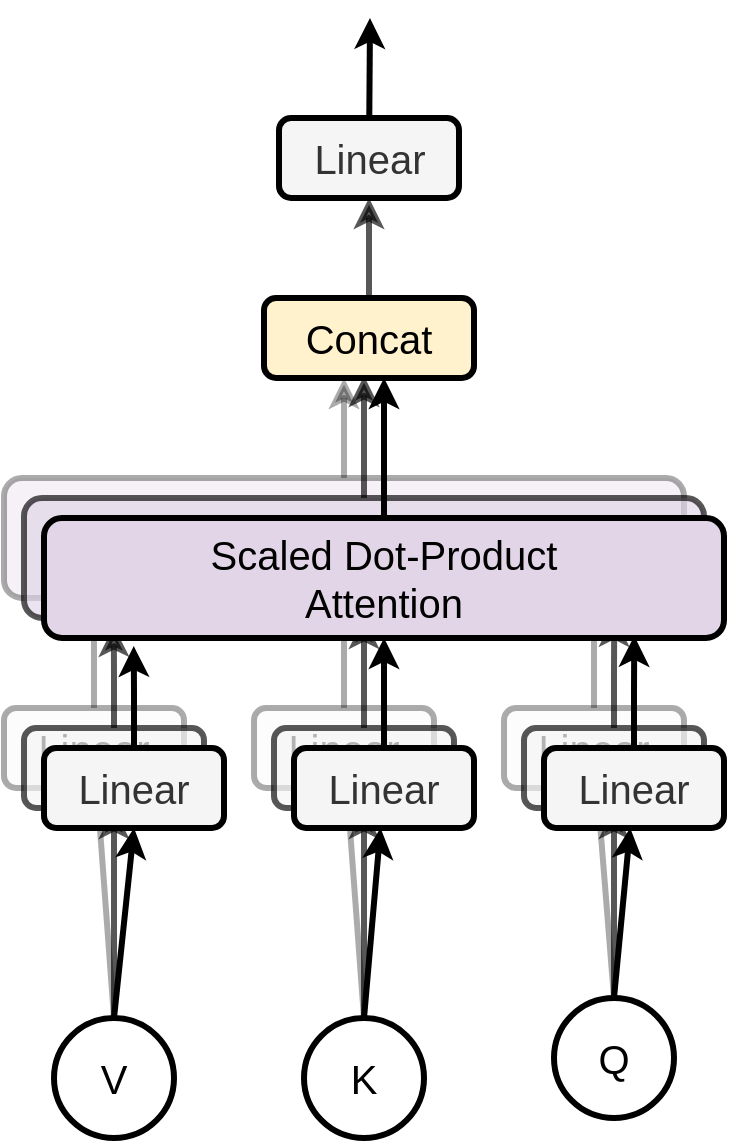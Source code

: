 <mxfile version="15.8.7" type="device"><diagram name="Page-1" id="edf60f1a-56cd-e834-aa8a-f176f3a09ee4"><mxGraphModel dx="1102" dy="1025" grid="1" gridSize="10" guides="1" tooltips="1" connect="1" arrows="1" fold="1" page="1" pageScale="1" pageWidth="1100" pageHeight="850" background="none" math="0" shadow="0"><root><mxCell id="0"/><mxCell id="1" parent="0"/><mxCell id="H6fPoE4Qbxdaj1Y3PN17-62" style="edgeStyle=none;rounded=0;orthogonalLoop=1;jettySize=auto;html=1;fontSize=20;startArrow=none;startFill=0;endArrow=classic;endFill=1;strokeWidth=3;" edge="1" parent="1" source="H6fPoE4Qbxdaj1Y3PN17-1"><mxGeometry relative="1" as="geometry"><mxPoint x="403" y="40" as="targetPoint"/></mxGeometry></mxCell><mxCell id="H6fPoE4Qbxdaj1Y3PN17-1" value="&lt;font style=&quot;font-size: 20px&quot;&gt;Linear&lt;/font&gt;" style="rounded=1;whiteSpace=wrap;html=1;strokeWidth=3;fillColor=#f5f5f5;fontColor=#333333;strokeColor=#000000;" vertex="1" parent="1"><mxGeometry x="357.5" y="90" width="90" height="40" as="geometry"/></mxCell><mxCell id="H6fPoE4Qbxdaj1Y3PN17-41" style="edgeStyle=orthogonalEdgeStyle;rounded=0;orthogonalLoop=1;jettySize=auto;html=1;exitX=0.5;exitY=0;exitDx=0;exitDy=0;entryX=0.5;entryY=1;entryDx=0;entryDy=0;fontSize=20;strokeWidth=3;opacity=33;" edge="1" parent="1" source="H6fPoE4Qbxdaj1Y3PN17-3"><mxGeometry relative="1" as="geometry"><mxPoint x="390" y="220" as="targetPoint"/></mxGeometry></mxCell><mxCell id="H6fPoE4Qbxdaj1Y3PN17-3" value="" style="rounded=1;whiteSpace=wrap;html=1;fontSize=20;strokeWidth=3;fillColor=#e1d5e7;strokeColor=#000000;opacity=33;" vertex="1" parent="1"><mxGeometry x="220" y="270" width="340" height="60" as="geometry"/></mxCell><mxCell id="H6fPoE4Qbxdaj1Y3PN17-8" style="edgeStyle=orthogonalEdgeStyle;rounded=0;orthogonalLoop=1;jettySize=auto;html=1;entryX=0.132;entryY=1.067;entryDx=0;entryDy=0;entryPerimeter=0;fontSize=20;strokeWidth=3;opacity=33;" edge="1" parent="1" source="H6fPoE4Qbxdaj1Y3PN17-5" target="H6fPoE4Qbxdaj1Y3PN17-3"><mxGeometry relative="1" as="geometry"/></mxCell><mxCell id="H6fPoE4Qbxdaj1Y3PN17-52" style="edgeStyle=none;rounded=0;orthogonalLoop=1;jettySize=auto;html=1;entryX=0.5;entryY=0;entryDx=0;entryDy=0;fontSize=20;startArrow=classic;startFill=1;endArrow=none;endFill=0;strokeWidth=3;opacity=33;" edge="1" parent="1" source="H6fPoE4Qbxdaj1Y3PN17-5" target="H6fPoE4Qbxdaj1Y3PN17-49"><mxGeometry relative="1" as="geometry"/></mxCell><mxCell id="H6fPoE4Qbxdaj1Y3PN17-5" value="&lt;font style=&quot;font-size: 20px&quot;&gt;Linear&lt;/font&gt;" style="rounded=1;whiteSpace=wrap;html=1;strokeWidth=3;fillColor=#f5f5f5;fontColor=#333333;strokeColor=#000000;opacity=33;" vertex="1" parent="1"><mxGeometry x="220" y="385" width="90" height="40" as="geometry"/></mxCell><mxCell id="H6fPoE4Qbxdaj1Y3PN17-9" style="edgeStyle=orthogonalEdgeStyle;rounded=0;orthogonalLoop=1;jettySize=auto;html=1;fontSize=20;strokeWidth=3;opacity=33;" edge="1" parent="1" source="H6fPoE4Qbxdaj1Y3PN17-6" target="H6fPoE4Qbxdaj1Y3PN17-3"><mxGeometry relative="1" as="geometry"/></mxCell><mxCell id="H6fPoE4Qbxdaj1Y3PN17-57" style="edgeStyle=none;rounded=0;orthogonalLoop=1;jettySize=auto;html=1;entryX=0.5;entryY=0;entryDx=0;entryDy=0;fontSize=20;startArrow=classic;startFill=1;endArrow=none;endFill=0;strokeWidth=3;opacity=33;" edge="1" parent="1" source="H6fPoE4Qbxdaj1Y3PN17-6" target="H6fPoE4Qbxdaj1Y3PN17-53"><mxGeometry relative="1" as="geometry"/></mxCell><mxCell id="H6fPoE4Qbxdaj1Y3PN17-6" value="&lt;font style=&quot;font-size: 20px&quot;&gt;Linear&lt;/font&gt;" style="rounded=1;whiteSpace=wrap;html=1;strokeWidth=3;fillColor=#f5f5f5;fontColor=#333333;strokeColor=#000000;opacity=33;" vertex="1" parent="1"><mxGeometry x="345" y="385" width="90" height="40" as="geometry"/></mxCell><mxCell id="H6fPoE4Qbxdaj1Y3PN17-12" style="edgeStyle=orthogonalEdgeStyle;rounded=0;orthogonalLoop=1;jettySize=auto;html=1;entryX=0.868;entryY=0.983;entryDx=0;entryDy=0;entryPerimeter=0;fontSize=20;strokeWidth=3;opacity=33;" edge="1" parent="1" source="H6fPoE4Qbxdaj1Y3PN17-7" target="H6fPoE4Qbxdaj1Y3PN17-3"><mxGeometry relative="1" as="geometry"/></mxCell><mxCell id="H6fPoE4Qbxdaj1Y3PN17-59" style="edgeStyle=none;rounded=0;orthogonalLoop=1;jettySize=auto;html=1;entryX=0.5;entryY=0;entryDx=0;entryDy=0;fontSize=20;startArrow=classic;startFill=1;endArrow=none;endFill=0;strokeWidth=3;opacity=33;" edge="1" parent="1" source="H6fPoE4Qbxdaj1Y3PN17-7" target="H6fPoE4Qbxdaj1Y3PN17-58"><mxGeometry relative="1" as="geometry"/></mxCell><mxCell id="H6fPoE4Qbxdaj1Y3PN17-7" value="&lt;font style=&quot;font-size: 20px&quot;&gt;Linear&lt;/font&gt;" style="rounded=1;whiteSpace=wrap;html=1;strokeWidth=3;fillColor=#f5f5f5;fontColor=#333333;strokeColor=#000000;opacity=33;" vertex="1" parent="1"><mxGeometry x="470" y="385" width="90" height="40" as="geometry"/></mxCell><mxCell id="H6fPoE4Qbxdaj1Y3PN17-42" style="edgeStyle=orthogonalEdgeStyle;rounded=0;orthogonalLoop=1;jettySize=auto;html=1;exitX=0.5;exitY=0;exitDx=0;exitDy=0;entryX=0.611;entryY=0.975;entryDx=0;entryDy=0;entryPerimeter=0;fontSize=20;strokeWidth=3;opacity=66;" edge="1" parent="1" source="H6fPoE4Qbxdaj1Y3PN17-27"><mxGeometry relative="1" as="geometry"><mxPoint x="399.99" y="219" as="targetPoint"/></mxGeometry></mxCell><mxCell id="H6fPoE4Qbxdaj1Y3PN17-27" value="" style="rounded=1;whiteSpace=wrap;html=1;fontSize=20;strokeWidth=3;fillColor=#e1d5e7;strokeColor=#000000;opacity=66;" vertex="1" parent="1"><mxGeometry x="230" y="280" width="340" height="60" as="geometry"/></mxCell><mxCell id="H6fPoE4Qbxdaj1Y3PN17-28" style="edgeStyle=orthogonalEdgeStyle;rounded=0;orthogonalLoop=1;jettySize=auto;html=1;entryX=0.132;entryY=1.067;entryDx=0;entryDy=0;entryPerimeter=0;fontSize=20;strokeWidth=3;opacity=66;" edge="1" parent="1" source="H6fPoE4Qbxdaj1Y3PN17-29" target="H6fPoE4Qbxdaj1Y3PN17-27"><mxGeometry relative="1" as="geometry"/></mxCell><mxCell id="H6fPoE4Qbxdaj1Y3PN17-51" style="edgeStyle=none;rounded=0;orthogonalLoop=1;jettySize=auto;html=1;entryX=0.5;entryY=0;entryDx=0;entryDy=0;fontSize=20;startArrow=classic;startFill=1;endArrow=none;endFill=0;strokeWidth=3;opacity=66;" edge="1" parent="1" source="H6fPoE4Qbxdaj1Y3PN17-29" target="H6fPoE4Qbxdaj1Y3PN17-49"><mxGeometry relative="1" as="geometry"/></mxCell><mxCell id="H6fPoE4Qbxdaj1Y3PN17-29" value="&lt;font style=&quot;font-size: 20px&quot;&gt;Linear&lt;/font&gt;" style="rounded=1;whiteSpace=wrap;html=1;strokeWidth=3;fillColor=#f5f5f5;fontColor=#333333;strokeColor=#000000;opacity=66;" vertex="1" parent="1"><mxGeometry x="230" y="395" width="90" height="40" as="geometry"/></mxCell><mxCell id="H6fPoE4Qbxdaj1Y3PN17-30" style="edgeStyle=orthogonalEdgeStyle;rounded=0;orthogonalLoop=1;jettySize=auto;html=1;fontSize=20;strokeWidth=3;opacity=66;" edge="1" parent="1" source="H6fPoE4Qbxdaj1Y3PN17-31" target="H6fPoE4Qbxdaj1Y3PN17-27"><mxGeometry relative="1" as="geometry"/></mxCell><mxCell id="H6fPoE4Qbxdaj1Y3PN17-56" style="edgeStyle=none;rounded=0;orthogonalLoop=1;jettySize=auto;html=1;fontSize=20;startArrow=classic;startFill=1;endArrow=none;endFill=0;strokeWidth=3;opacity=66;" edge="1" parent="1" source="H6fPoE4Qbxdaj1Y3PN17-31" target="H6fPoE4Qbxdaj1Y3PN17-53"><mxGeometry relative="1" as="geometry"/></mxCell><mxCell id="H6fPoE4Qbxdaj1Y3PN17-31" value="&lt;font style=&quot;font-size: 20px&quot;&gt;Linear&lt;/font&gt;" style="rounded=1;whiteSpace=wrap;html=1;strokeWidth=3;fillColor=#f5f5f5;fontColor=#333333;strokeColor=#000000;opacity=66;" vertex="1" parent="1"><mxGeometry x="355" y="395" width="90" height="40" as="geometry"/></mxCell><mxCell id="H6fPoE4Qbxdaj1Y3PN17-32" style="edgeStyle=orthogonalEdgeStyle;rounded=0;orthogonalLoop=1;jettySize=auto;html=1;entryX=0.868;entryY=0.983;entryDx=0;entryDy=0;entryPerimeter=0;fontSize=20;strokeWidth=3;opacity=66;" edge="1" parent="1" source="H6fPoE4Qbxdaj1Y3PN17-33" target="H6fPoE4Qbxdaj1Y3PN17-27"><mxGeometry relative="1" as="geometry"/></mxCell><mxCell id="H6fPoE4Qbxdaj1Y3PN17-60" style="edgeStyle=none;rounded=0;orthogonalLoop=1;jettySize=auto;html=1;fontSize=20;startArrow=classic;startFill=1;endArrow=none;endFill=0;strokeWidth=3;opacity=66;" edge="1" parent="1" source="H6fPoE4Qbxdaj1Y3PN17-33" target="H6fPoE4Qbxdaj1Y3PN17-58"><mxGeometry relative="1" as="geometry"/></mxCell><mxCell id="H6fPoE4Qbxdaj1Y3PN17-33" value="&lt;font style=&quot;font-size: 20px&quot;&gt;Linear&lt;/font&gt;" style="rounded=1;whiteSpace=wrap;html=1;strokeWidth=3;fillColor=#f5f5f5;fontColor=#333333;strokeColor=#000000;opacity=66;" vertex="1" parent="1"><mxGeometry x="480" y="395" width="90" height="40" as="geometry"/></mxCell><mxCell id="H6fPoE4Qbxdaj1Y3PN17-43" style="edgeStyle=orthogonalEdgeStyle;rounded=0;orthogonalLoop=1;jettySize=auto;html=1;fontSize=20;strokeWidth=3;" edge="1" parent="1" source="H6fPoE4Qbxdaj1Y3PN17-34"><mxGeometry relative="1" as="geometry"><mxPoint x="410" y="220" as="targetPoint"/></mxGeometry></mxCell><mxCell id="H6fPoE4Qbxdaj1Y3PN17-34" value="Scaled Dot-Product&lt;br&gt;Attention" style="rounded=1;whiteSpace=wrap;html=1;fontSize=20;strokeWidth=3;fillColor=#e1d5e7;strokeColor=#000000;" vertex="1" parent="1"><mxGeometry x="240" y="290" width="340" height="60" as="geometry"/></mxCell><mxCell id="H6fPoE4Qbxdaj1Y3PN17-35" style="edgeStyle=orthogonalEdgeStyle;rounded=0;orthogonalLoop=1;jettySize=auto;html=1;entryX=0.132;entryY=1.067;entryDx=0;entryDy=0;entryPerimeter=0;fontSize=20;strokeWidth=3;" edge="1" parent="1" source="H6fPoE4Qbxdaj1Y3PN17-36" target="H6fPoE4Qbxdaj1Y3PN17-34"><mxGeometry relative="1" as="geometry"/></mxCell><mxCell id="H6fPoE4Qbxdaj1Y3PN17-36" value="&lt;font style=&quot;font-size: 20px&quot;&gt;Linear&lt;/font&gt;" style="rounded=1;whiteSpace=wrap;html=1;strokeWidth=3;fillColor=#f5f5f5;fontColor=#333333;strokeColor=#000000;" vertex="1" parent="1"><mxGeometry x="240" y="405" width="90" height="40" as="geometry"/></mxCell><mxCell id="H6fPoE4Qbxdaj1Y3PN17-37" style="edgeStyle=orthogonalEdgeStyle;rounded=0;orthogonalLoop=1;jettySize=auto;html=1;fontSize=20;strokeWidth=3;" edge="1" parent="1" source="H6fPoE4Qbxdaj1Y3PN17-38" target="H6fPoE4Qbxdaj1Y3PN17-34"><mxGeometry relative="1" as="geometry"/></mxCell><mxCell id="H6fPoE4Qbxdaj1Y3PN17-55" style="edgeStyle=none;rounded=0;orthogonalLoop=1;jettySize=auto;html=1;entryX=0.5;entryY=0;entryDx=0;entryDy=0;fontSize=20;startArrow=classic;startFill=1;endArrow=none;endFill=0;strokeWidth=3;" edge="1" parent="1" source="H6fPoE4Qbxdaj1Y3PN17-38" target="H6fPoE4Qbxdaj1Y3PN17-53"><mxGeometry relative="1" as="geometry"/></mxCell><mxCell id="H6fPoE4Qbxdaj1Y3PN17-38" value="&lt;font style=&quot;font-size: 20px&quot;&gt;Linear&lt;/font&gt;" style="rounded=1;whiteSpace=wrap;html=1;strokeWidth=3;fillColor=#f5f5f5;fontColor=#333333;strokeColor=#000000;" vertex="1" parent="1"><mxGeometry x="365" y="405" width="90" height="40" as="geometry"/></mxCell><mxCell id="H6fPoE4Qbxdaj1Y3PN17-39" style="edgeStyle=orthogonalEdgeStyle;rounded=0;orthogonalLoop=1;jettySize=auto;html=1;entryX=0.868;entryY=0.983;entryDx=0;entryDy=0;entryPerimeter=0;fontSize=20;strokeWidth=3;" edge="1" parent="1" source="H6fPoE4Qbxdaj1Y3PN17-40" target="H6fPoE4Qbxdaj1Y3PN17-34"><mxGeometry relative="1" as="geometry"/></mxCell><mxCell id="H6fPoE4Qbxdaj1Y3PN17-61" style="edgeStyle=none;rounded=0;orthogonalLoop=1;jettySize=auto;html=1;entryX=0.5;entryY=0;entryDx=0;entryDy=0;fontSize=20;startArrow=classic;startFill=1;endArrow=none;endFill=0;strokeWidth=3;" edge="1" parent="1" source="H6fPoE4Qbxdaj1Y3PN17-40" target="H6fPoE4Qbxdaj1Y3PN17-58"><mxGeometry relative="1" as="geometry"/></mxCell><mxCell id="H6fPoE4Qbxdaj1Y3PN17-40" value="&lt;font style=&quot;font-size: 20px&quot;&gt;Linear&lt;/font&gt;" style="rounded=1;whiteSpace=wrap;html=1;strokeWidth=3;fillColor=#f5f5f5;fontColor=#333333;strokeColor=#000000;" vertex="1" parent="1"><mxGeometry x="490" y="405" width="90" height="40" as="geometry"/></mxCell><mxCell id="H6fPoE4Qbxdaj1Y3PN17-45" style="edgeStyle=orthogonalEdgeStyle;rounded=0;orthogonalLoop=1;jettySize=auto;html=1;entryX=0.5;entryY=1;entryDx=0;entryDy=0;fontSize=20;strokeWidth=3;opacity=66;" edge="1" parent="1" source="H6fPoE4Qbxdaj1Y3PN17-44" target="H6fPoE4Qbxdaj1Y3PN17-1"><mxGeometry relative="1" as="geometry"/></mxCell><mxCell id="H6fPoE4Qbxdaj1Y3PN17-44" value="&lt;font style=&quot;font-size: 20px&quot;&gt;Concat&lt;/font&gt;" style="rounded=1;whiteSpace=wrap;html=1;strokeWidth=3;fillColor=#fff2cc;strokeColor=#000000;" vertex="1" parent="1"><mxGeometry x="350" y="180" width="105" height="40" as="geometry"/></mxCell><mxCell id="H6fPoE4Qbxdaj1Y3PN17-46" value="" style="endArrow=classic;html=1;rounded=0;fontSize=20;strokeWidth=3;entryX=0.5;entryY=1;entryDx=0;entryDy=0;exitX=0.5;exitY=0;exitDx=0;exitDy=0;" edge="1" parent="1" source="H6fPoE4Qbxdaj1Y3PN17-49" target="H6fPoE4Qbxdaj1Y3PN17-36"><mxGeometry width="50" height="50" relative="1" as="geometry"><mxPoint x="285" y="570" as="sourcePoint"/><mxPoint x="570" y="480" as="targetPoint"/></mxGeometry></mxCell><mxCell id="H6fPoE4Qbxdaj1Y3PN17-49" value="V" style="ellipse;whiteSpace=wrap;html=1;aspect=fixed;fontSize=20;strokeColor=#000000;strokeWidth=3;" vertex="1" parent="1"><mxGeometry x="245" y="540" width="60" height="60" as="geometry"/></mxCell><mxCell id="H6fPoE4Qbxdaj1Y3PN17-50" style="edgeStyle=none;rounded=0;orthogonalLoop=1;jettySize=auto;html=1;entryX=0.5;entryY=0;entryDx=0;entryDy=0;fontSize=20;startArrow=classic;startFill=1;endArrow=none;endFill=0;strokeWidth=3;opacity=66;" edge="1" parent="1" source="H6fPoE4Qbxdaj1Y3PN17-49" target="H6fPoE4Qbxdaj1Y3PN17-49"><mxGeometry relative="1" as="geometry"/></mxCell><mxCell id="H6fPoE4Qbxdaj1Y3PN17-53" value="K" style="ellipse;whiteSpace=wrap;html=1;aspect=fixed;fontSize=20;strokeColor=#000000;strokeWidth=3;" vertex="1" parent="1"><mxGeometry x="370" y="540" width="60" height="60" as="geometry"/></mxCell><mxCell id="H6fPoE4Qbxdaj1Y3PN17-58" value="Q" style="ellipse;whiteSpace=wrap;html=1;aspect=fixed;fontSize=20;strokeColor=#000000;strokeWidth=3;" vertex="1" parent="1"><mxGeometry x="495" y="530" width="60" height="60" as="geometry"/></mxCell></root></mxGraphModel></diagram></mxfile>